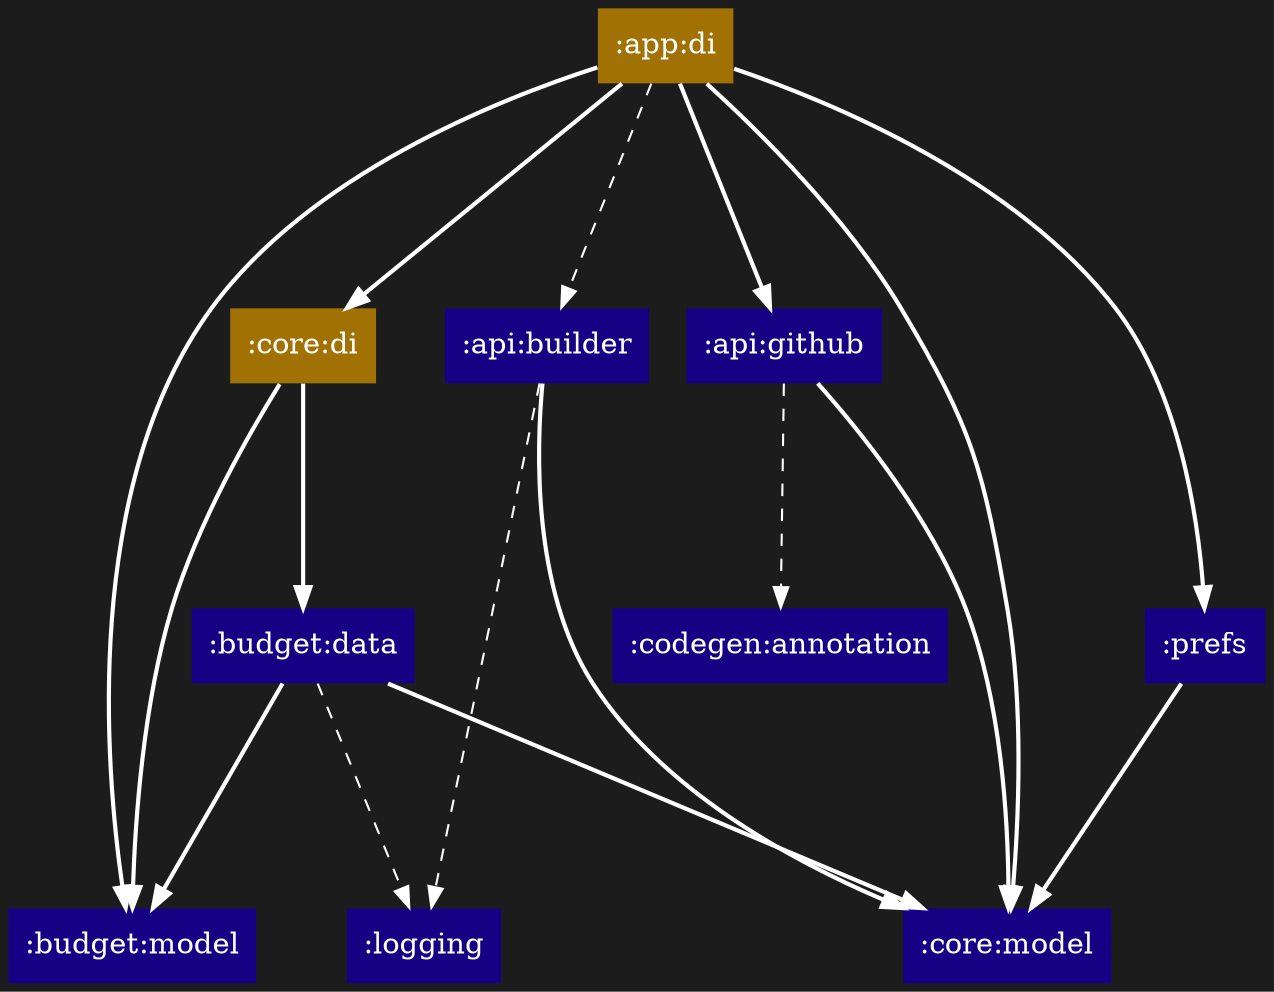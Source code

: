 digraph {
  edge [arrowhead="normal",color="white"]
  graph [layout="dot",bgcolor="#1c1c1c",rankdir="TB",ranksep="1.5"]
  node [shape="box",style="filled",fontcolor="white",color="transparent"]
  ":api:builder" [fillcolor="#160185"]
  ":api:github" [fillcolor="#160185"]
  ":app:di" [fillcolor="#a17103"]
  ":budget:data" [fillcolor="#160185"]
  ":budget:model" [fillcolor="#160185"]
  ":codegen:annotation" [fillcolor="#160185"]
  ":core:di" [fillcolor="#a17103"]
  ":core:model" [fillcolor="#160185"]
  ":logging" [fillcolor="#160185"]
  ":prefs" [fillcolor="#160185"]
  ":api:builder" -> ":core:model" [style="bold"]
  ":api:builder" -> ":logging" [style="dashed"]
  ":api:github" -> ":codegen:annotation" [style="dashed"]
  ":api:github" -> ":core:model" [style="bold"]
  ":app:di" -> ":api:builder" [style="dashed"]
  ":app:di" -> ":api:github" [style="bold"]
  ":app:di" -> ":budget:model" [style="bold"]
  ":app:di" -> ":core:di" [style="bold"]
  ":app:di" -> ":core:model" [style="bold"]
  ":app:di" -> ":prefs" [style="bold"]
  ":budget:data" -> ":budget:model" [style="bold"]
  ":budget:data" -> ":core:model" [style="bold"]
  ":budget:data" -> ":logging" [style="dashed"]
  ":core:di" -> ":budget:data" [style="bold"]
  ":core:di" -> ":budget:model" [style="bold"]
  ":prefs" -> ":core:model" [style="bold"]
}
